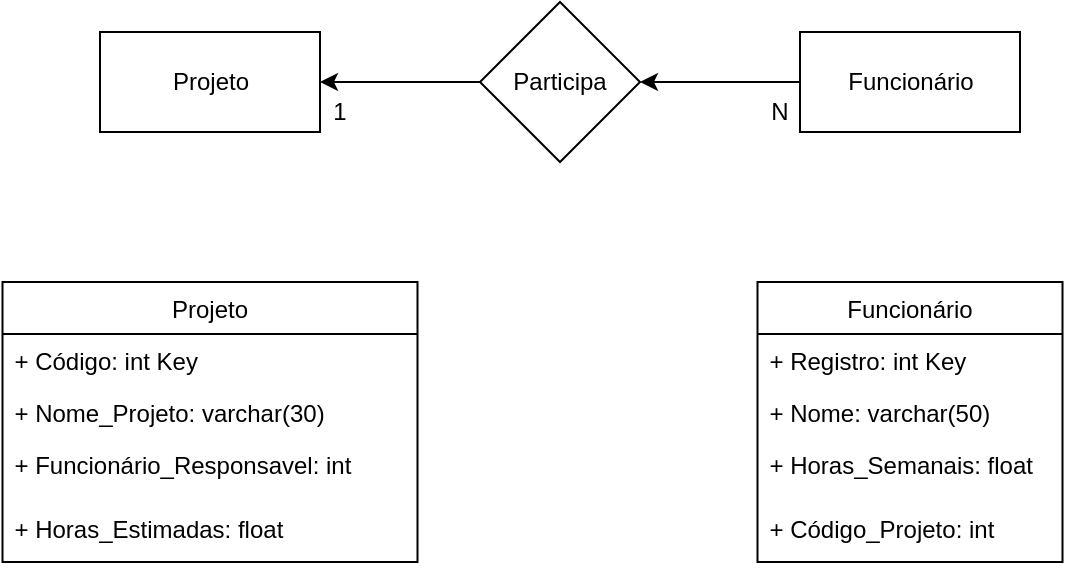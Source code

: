 <mxfile version="13.6.2" type="device"><diagram id="_B8jRhUKVXESaEiUTFgB" name="Page-1"><mxGraphModel dx="868" dy="510" grid="1" gridSize="10" guides="1" tooltips="1" connect="1" arrows="1" fold="1" page="1" pageScale="1" pageWidth="827" pageHeight="1169" math="0" shadow="0"><root><mxCell id="0"/><mxCell id="1" parent="0"/><mxCell id="_8SlykQQmS-_8dtwxyx0-8" style="edgeStyle=orthogonalEdgeStyle;rounded=0;orthogonalLoop=1;jettySize=auto;html=1;exitX=0;exitY=0.5;exitDx=0;exitDy=0;entryX=1;entryY=0.5;entryDx=0;entryDy=0;" edge="1" parent="1" source="_8SlykQQmS-_8dtwxyx0-2" target="_8SlykQQmS-_8dtwxyx0-4"><mxGeometry relative="1" as="geometry"/></mxCell><mxCell id="_8SlykQQmS-_8dtwxyx0-2" value="Participa" style="rhombus;whiteSpace=wrap;html=1;" vertex="1" parent="1"><mxGeometry x="320" y="120" width="80" height="80" as="geometry"/></mxCell><mxCell id="_8SlykQQmS-_8dtwxyx0-4" value="Projeto" style="html=1;" vertex="1" parent="1"><mxGeometry x="130" y="135" width="110" height="50" as="geometry"/></mxCell><mxCell id="_8SlykQQmS-_8dtwxyx0-7" style="edgeStyle=orthogonalEdgeStyle;rounded=0;orthogonalLoop=1;jettySize=auto;html=1;exitX=0;exitY=0.5;exitDx=0;exitDy=0;entryX=1;entryY=0.5;entryDx=0;entryDy=0;" edge="1" parent="1" source="_8SlykQQmS-_8dtwxyx0-6" target="_8SlykQQmS-_8dtwxyx0-2"><mxGeometry relative="1" as="geometry"><mxPoint x="410" y="160" as="targetPoint"/></mxGeometry></mxCell><mxCell id="_8SlykQQmS-_8dtwxyx0-6" value="Funcionário" style="html=1;" vertex="1" parent="1"><mxGeometry x="480" y="135" width="110" height="50" as="geometry"/></mxCell><mxCell id="_8SlykQQmS-_8dtwxyx0-9" value="N" style="text;html=1;strokeColor=none;fillColor=none;align=center;verticalAlign=middle;whiteSpace=wrap;rounded=0;" vertex="1" parent="1"><mxGeometry x="450" y="165" width="40" height="20" as="geometry"/></mxCell><mxCell id="_8SlykQQmS-_8dtwxyx0-10" value="1" style="text;html=1;strokeColor=none;fillColor=none;align=center;verticalAlign=middle;whiteSpace=wrap;rounded=0;" vertex="1" parent="1"><mxGeometry x="230" y="165" width="40" height="20" as="geometry"/></mxCell><mxCell id="_8SlykQQmS-_8dtwxyx0-15" value="Projeto" style="swimlane;fontStyle=0;childLayout=stackLayout;horizontal=1;startSize=26;fillColor=none;horizontalStack=0;resizeParent=1;resizeParentMax=0;resizeLast=0;collapsible=1;marginBottom=0;" vertex="1" parent="1"><mxGeometry x="81.25" y="260" width="207.5" height="140" as="geometry"><mxRectangle x="102.5" y="260" width="70" height="26" as="alternateBounds"/></mxGeometry></mxCell><mxCell id="_8SlykQQmS-_8dtwxyx0-16" value="+ Código: int Key" style="text;strokeColor=none;fillColor=none;align=left;verticalAlign=top;spacingLeft=4;spacingRight=4;overflow=hidden;rotatable=0;points=[[0,0.5],[1,0.5]];portConstraint=eastwest;" vertex="1" parent="_8SlykQQmS-_8dtwxyx0-15"><mxGeometry y="26" width="207.5" height="26" as="geometry"/></mxCell><mxCell id="_8SlykQQmS-_8dtwxyx0-17" value="+ Nome_Projeto: varchar(30)" style="text;strokeColor=none;fillColor=none;align=left;verticalAlign=top;spacingLeft=4;spacingRight=4;overflow=hidden;rotatable=0;points=[[0,0.5],[1,0.5]];portConstraint=eastwest;" vertex="1" parent="_8SlykQQmS-_8dtwxyx0-15"><mxGeometry y="52" width="207.5" height="26" as="geometry"/></mxCell><mxCell id="_8SlykQQmS-_8dtwxyx0-18" value="+ Funcionário_Responsavel: int" style="text;strokeColor=none;fillColor=none;align=left;verticalAlign=top;spacingLeft=4;spacingRight=4;overflow=hidden;rotatable=0;points=[[0,0.5],[1,0.5]];portConstraint=eastwest;" vertex="1" parent="_8SlykQQmS-_8dtwxyx0-15"><mxGeometry y="78" width="207.5" height="32" as="geometry"/></mxCell><mxCell id="_8SlykQQmS-_8dtwxyx0-19" value="+ Horas_Estimadas: float" style="text;strokeColor=none;fillColor=none;align=left;verticalAlign=top;spacingLeft=4;spacingRight=4;overflow=hidden;rotatable=0;points=[[0,0.5],[1,0.5]];portConstraint=eastwest;" vertex="1" parent="_8SlykQQmS-_8dtwxyx0-15"><mxGeometry y="110" width="207.5" height="30" as="geometry"/></mxCell><mxCell id="_8SlykQQmS-_8dtwxyx0-11" value="Funcionário" style="swimlane;fontStyle=0;childLayout=stackLayout;horizontal=1;startSize=26;fillColor=none;horizontalStack=0;resizeParent=1;resizeParentMax=0;resizeLast=0;collapsible=1;marginBottom=0;" vertex="1" parent="1"><mxGeometry x="458.75" y="260" width="152.5" height="140" as="geometry"/></mxCell><mxCell id="_8SlykQQmS-_8dtwxyx0-12" value="+ Registro: int Key" style="text;strokeColor=none;fillColor=none;align=left;verticalAlign=top;spacingLeft=4;spacingRight=4;overflow=hidden;rotatable=0;points=[[0,0.5],[1,0.5]];portConstraint=eastwest;" vertex="1" parent="_8SlykQQmS-_8dtwxyx0-11"><mxGeometry y="26" width="152.5" height="26" as="geometry"/></mxCell><mxCell id="_8SlykQQmS-_8dtwxyx0-13" value="+ Nome: varchar(50)" style="text;strokeColor=none;fillColor=none;align=left;verticalAlign=top;spacingLeft=4;spacingRight=4;overflow=hidden;rotatable=0;points=[[0,0.5],[1,0.5]];portConstraint=eastwest;" vertex="1" parent="_8SlykQQmS-_8dtwxyx0-11"><mxGeometry y="52" width="152.5" height="26" as="geometry"/></mxCell><mxCell id="_8SlykQQmS-_8dtwxyx0-14" value="+ Horas_Semanais: float" style="text;strokeColor=none;fillColor=none;align=left;verticalAlign=top;spacingLeft=4;spacingRight=4;overflow=hidden;rotatable=0;points=[[0,0.5],[1,0.5]];portConstraint=eastwest;" vertex="1" parent="_8SlykQQmS-_8dtwxyx0-11"><mxGeometry y="78" width="152.5" height="32" as="geometry"/></mxCell><mxCell id="_8SlykQQmS-_8dtwxyx0-26" value="+ Código_Projeto: int" style="text;strokeColor=none;fillColor=none;align=left;verticalAlign=top;spacingLeft=4;spacingRight=4;overflow=hidden;rotatable=0;points=[[0,0.5],[1,0.5]];portConstraint=eastwest;" vertex="1" parent="_8SlykQQmS-_8dtwxyx0-11"><mxGeometry y="110" width="152.5" height="30" as="geometry"/></mxCell></root></mxGraphModel></diagram></mxfile>